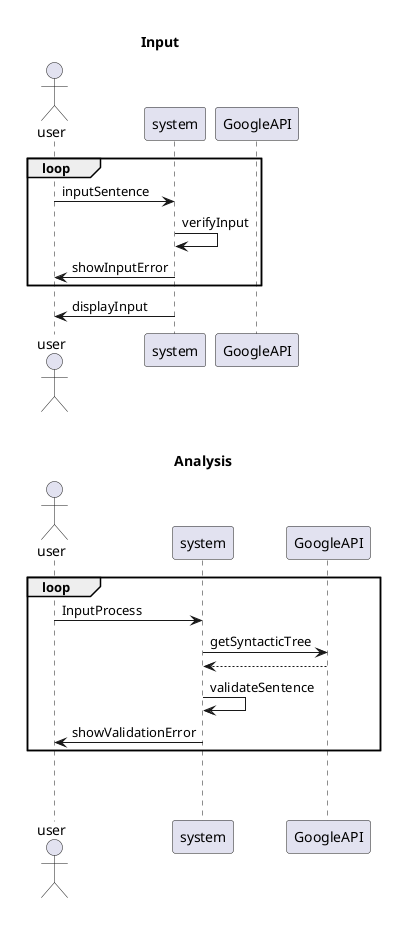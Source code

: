 @startuml Input
label l [
{{
title Input
actor user
participant system
participant GoogleAPI
loop
user -> system: inputSentence
system -> system: verifyInput
system -> user: showInputError
end
system -> user: displayInput
}}

{{
title Analysis
actor user
participant system
participant GoogleAPI
loop
user -> system: InputProcess
system -> GoogleAPI: getSyntacticTree
GoogleAPI --> system: 
system -> system: validateSentence
system -> user: showValidationError
end

opt user -> system: showSyntacticTree
opt system --> user: 

}}

]
@enduml
